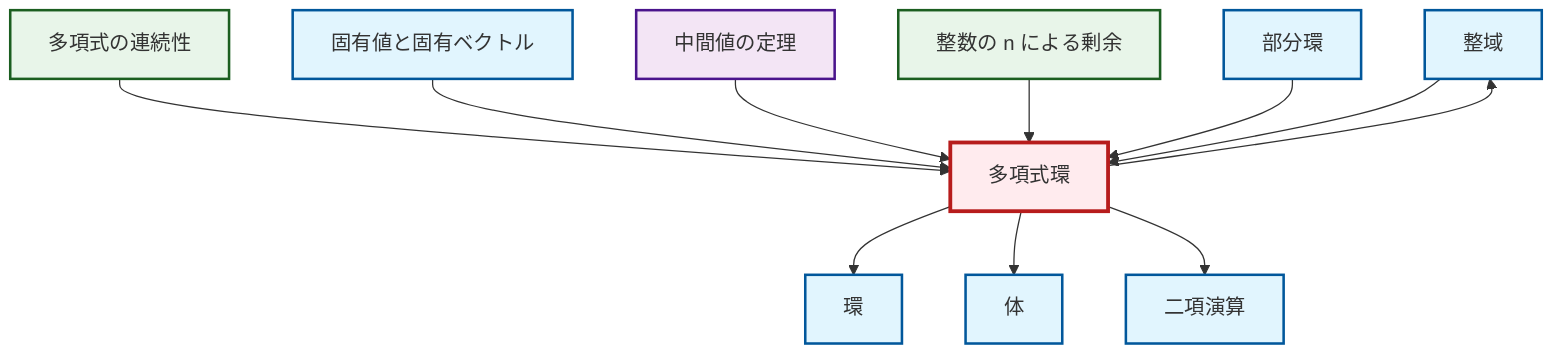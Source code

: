 graph TD
    classDef definition fill:#e1f5fe,stroke:#01579b,stroke-width:2px
    classDef theorem fill:#f3e5f5,stroke:#4a148c,stroke-width:2px
    classDef axiom fill:#fff3e0,stroke:#e65100,stroke-width:2px
    classDef example fill:#e8f5e9,stroke:#1b5e20,stroke-width:2px
    classDef current fill:#ffebee,stroke:#b71c1c,stroke-width:3px
    def-integral-domain["整域"]:::definition
    def-field["体"]:::definition
    ex-quotient-integers-mod-n["整数の n による剰余"]:::example
    def-binary-operation["二項演算"]:::definition
    def-eigenvalue-eigenvector["固有値と固有ベクトル"]:::definition
    thm-intermediate-value["中間値の定理"]:::theorem
    def-polynomial-ring["多項式環"]:::definition
    ex-polynomial-continuity["多項式の連続性"]:::example
    def-ring["環"]:::definition
    def-subring["部分環"]:::definition
    ex-polynomial-continuity --> def-polynomial-ring
    def-eigenvalue-eigenvector --> def-polynomial-ring
    def-polynomial-ring --> def-integral-domain
    def-polynomial-ring --> def-ring
    thm-intermediate-value --> def-polynomial-ring
    ex-quotient-integers-mod-n --> def-polynomial-ring
    def-subring --> def-polynomial-ring
    def-polynomial-ring --> def-field
    def-polynomial-ring --> def-binary-operation
    def-integral-domain --> def-polynomial-ring
    class def-polynomial-ring current